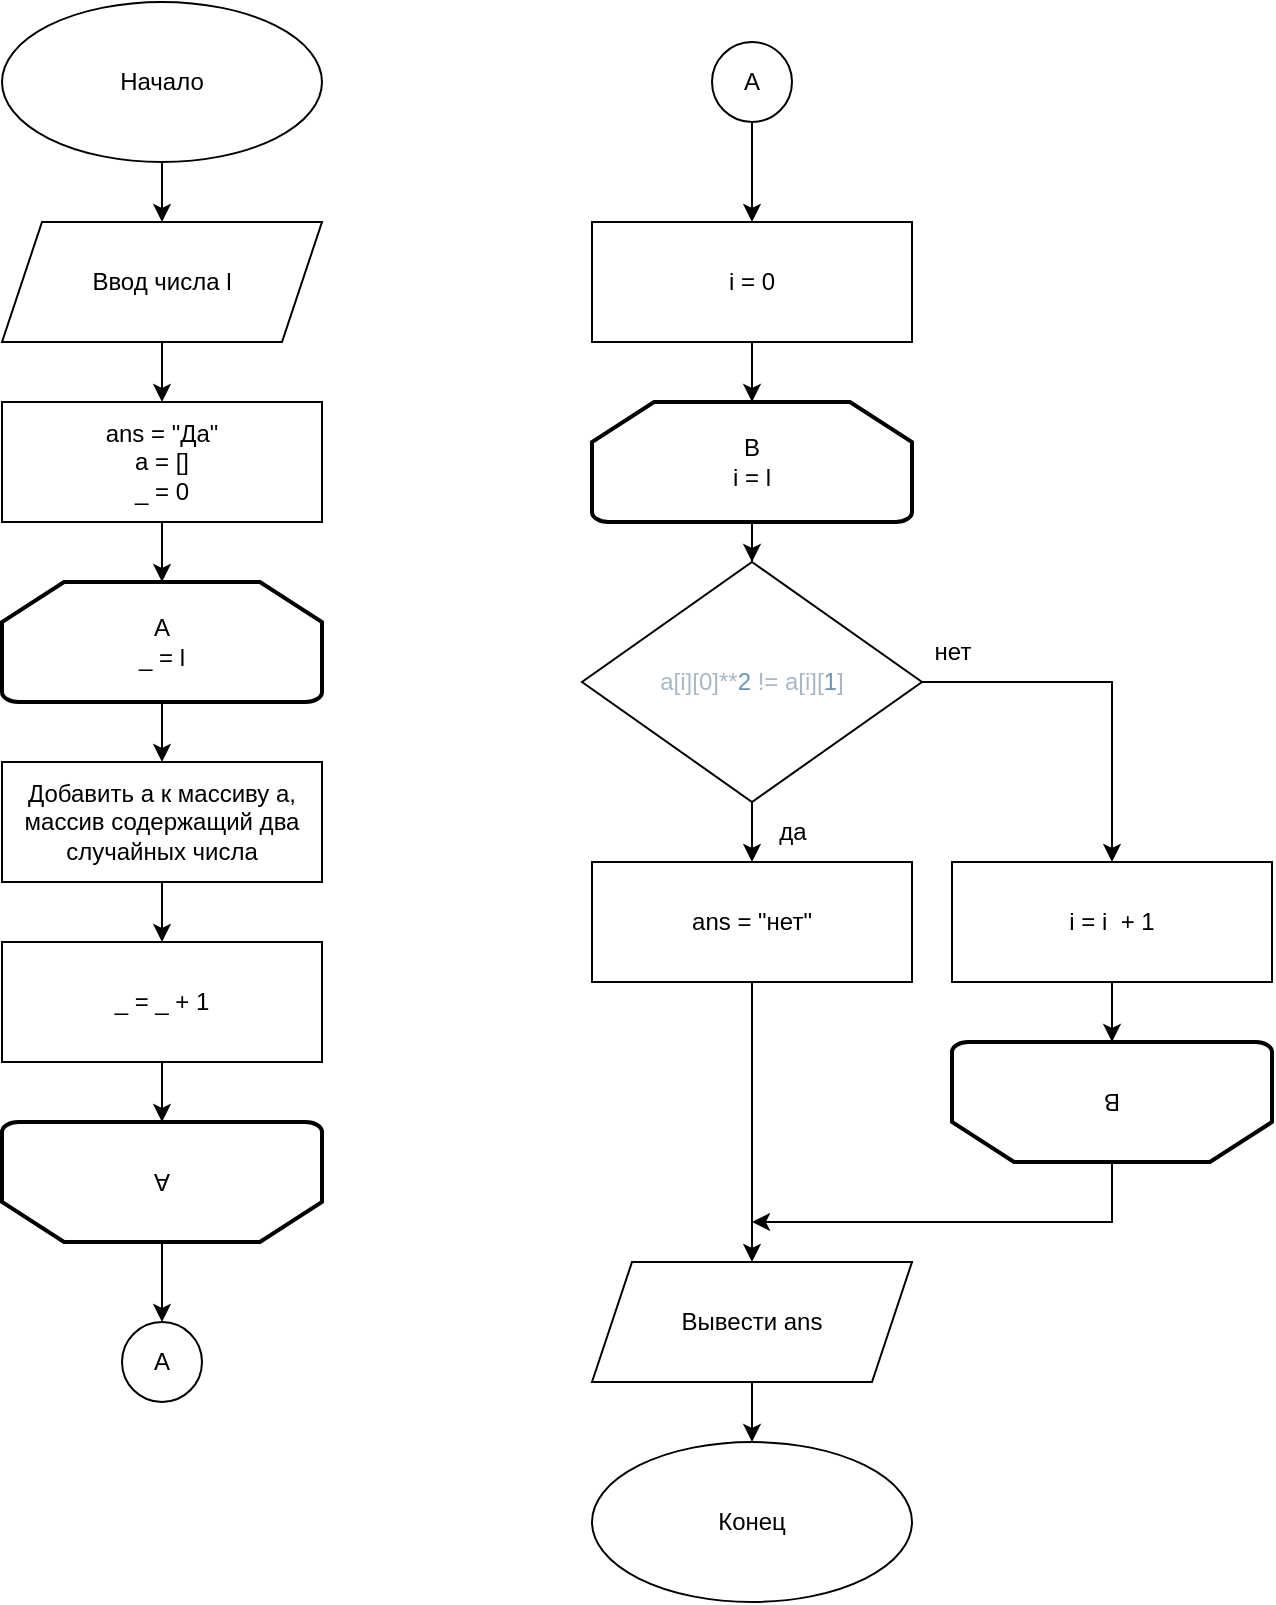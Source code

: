 <mxfile version="21.3.7" type="device">
  <diagram name="Страница 1" id="jMm3OSzJFQ6CWYU2M41e">
    <mxGraphModel dx="1529" dy="1964" grid="1" gridSize="10" guides="1" tooltips="1" connect="1" arrows="1" fold="1" page="1" pageScale="1" pageWidth="827" pageHeight="1169" math="0" shadow="0">
      <root>
        <mxCell id="0" />
        <mxCell id="1" parent="0" />
        <mxCell id="b9o_KJo7HM6FDjFHMv7R-28" style="edgeStyle=orthogonalEdgeStyle;rounded=0;orthogonalLoop=1;jettySize=auto;html=1;entryX=0.5;entryY=0;entryDx=0;entryDy=0;" edge="1" parent="1" source="b9o_KJo7HM6FDjFHMv7R-1" target="b9o_KJo7HM6FDjFHMv7R-27">
          <mxGeometry relative="1" as="geometry" />
        </mxCell>
        <mxCell id="b9o_KJo7HM6FDjFHMv7R-1" value="Начало" style="ellipse;whiteSpace=wrap;html=1;" vertex="1" parent="1">
          <mxGeometry x="240" y="-30" width="160" height="80" as="geometry" />
        </mxCell>
        <mxCell id="b9o_KJo7HM6FDjFHMv7R-9" style="edgeStyle=orthogonalEdgeStyle;rounded=0;orthogonalLoop=1;jettySize=auto;html=1;" edge="1" parent="1" source="b9o_KJo7HM6FDjFHMv7R-4" target="b9o_KJo7HM6FDjFHMv7R-6">
          <mxGeometry relative="1" as="geometry" />
        </mxCell>
        <mxCell id="b9o_KJo7HM6FDjFHMv7R-4" value="ans = &quot;Да&quot;&lt;br&gt;a = []&lt;br&gt;_ = 0" style="rounded=0;whiteSpace=wrap;html=1;" vertex="1" parent="1">
          <mxGeometry x="240" y="170" width="160" height="60" as="geometry" />
        </mxCell>
        <mxCell id="b9o_KJo7HM6FDjFHMv7R-8" style="edgeStyle=orthogonalEdgeStyle;rounded=0;orthogonalLoop=1;jettySize=auto;html=1;" edge="1" parent="1" source="b9o_KJo7HM6FDjFHMv7R-6" target="b9o_KJo7HM6FDjFHMv7R-7">
          <mxGeometry relative="1" as="geometry" />
        </mxCell>
        <mxCell id="b9o_KJo7HM6FDjFHMv7R-6" value="A&lt;br&gt;_ = l" style="strokeWidth=2;html=1;shape=mxgraph.flowchart.loop_limit;whiteSpace=wrap;" vertex="1" parent="1">
          <mxGeometry x="240" y="260" width="160" height="60" as="geometry" />
        </mxCell>
        <mxCell id="b9o_KJo7HM6FDjFHMv7R-13" style="edgeStyle=orthogonalEdgeStyle;rounded=0;orthogonalLoop=1;jettySize=auto;html=1;entryX=0.5;entryY=0;entryDx=0;entryDy=0;" edge="1" parent="1" source="b9o_KJo7HM6FDjFHMv7R-7" target="b9o_KJo7HM6FDjFHMv7R-12">
          <mxGeometry relative="1" as="geometry" />
        </mxCell>
        <mxCell id="b9o_KJo7HM6FDjFHMv7R-7" value="Добавить a к массиву а, массив содержащий два случайных числа" style="rounded=0;whiteSpace=wrap;html=1;" vertex="1" parent="1">
          <mxGeometry x="240" y="350" width="160" height="60" as="geometry" />
        </mxCell>
        <mxCell id="b9o_KJo7HM6FDjFHMv7R-40" style="edgeStyle=orthogonalEdgeStyle;rounded=0;orthogonalLoop=1;jettySize=auto;html=1;entryX=0.5;entryY=0;entryDx=0;entryDy=0;" edge="1" parent="1" source="b9o_KJo7HM6FDjFHMv7R-10" target="b9o_KJo7HM6FDjFHMv7R-39">
          <mxGeometry relative="1" as="geometry" />
        </mxCell>
        <mxCell id="b9o_KJo7HM6FDjFHMv7R-10" value="A" style="strokeWidth=2;html=1;shape=mxgraph.flowchart.loop_limit;whiteSpace=wrap;rotation=-180;" vertex="1" parent="1">
          <mxGeometry x="240" y="530" width="160" height="60" as="geometry" />
        </mxCell>
        <mxCell id="b9o_KJo7HM6FDjFHMv7R-14" style="edgeStyle=orthogonalEdgeStyle;rounded=0;orthogonalLoop=1;jettySize=auto;html=1;" edge="1" parent="1" source="b9o_KJo7HM6FDjFHMv7R-12" target="b9o_KJo7HM6FDjFHMv7R-10">
          <mxGeometry relative="1" as="geometry" />
        </mxCell>
        <mxCell id="b9o_KJo7HM6FDjFHMv7R-12" value="_ = _ + 1" style="rounded=0;whiteSpace=wrap;html=1;" vertex="1" parent="1">
          <mxGeometry x="240" y="440" width="160" height="60" as="geometry" />
        </mxCell>
        <mxCell id="b9o_KJo7HM6FDjFHMv7R-24" style="edgeStyle=orthogonalEdgeStyle;rounded=0;orthogonalLoop=1;jettySize=auto;html=1;entryX=0.5;entryY=0;entryDx=0;entryDy=0;entryPerimeter=0;" edge="1" parent="1" source="b9o_KJo7HM6FDjFHMv7R-15" target="b9o_KJo7HM6FDjFHMv7R-16">
          <mxGeometry relative="1" as="geometry" />
        </mxCell>
        <mxCell id="b9o_KJo7HM6FDjFHMv7R-15" value="i = 0" style="rounded=0;whiteSpace=wrap;html=1;" vertex="1" parent="1">
          <mxGeometry x="535" y="80" width="160" height="60" as="geometry" />
        </mxCell>
        <mxCell id="b9o_KJo7HM6FDjFHMv7R-25" style="edgeStyle=orthogonalEdgeStyle;rounded=0;orthogonalLoop=1;jettySize=auto;html=1;" edge="1" parent="1" source="b9o_KJo7HM6FDjFHMv7R-16" target="b9o_KJo7HM6FDjFHMv7R-17">
          <mxGeometry relative="1" as="geometry" />
        </mxCell>
        <mxCell id="b9o_KJo7HM6FDjFHMv7R-16" value="B&lt;br&gt;i = l" style="strokeWidth=2;html=1;shape=mxgraph.flowchart.loop_limit;whiteSpace=wrap;" vertex="1" parent="1">
          <mxGeometry x="535" y="170" width="160" height="60" as="geometry" />
        </mxCell>
        <mxCell id="b9o_KJo7HM6FDjFHMv7R-20" style="edgeStyle=orthogonalEdgeStyle;rounded=0;orthogonalLoop=1;jettySize=auto;html=1;" edge="1" parent="1" source="b9o_KJo7HM6FDjFHMv7R-17" target="b9o_KJo7HM6FDjFHMv7R-19">
          <mxGeometry relative="1" as="geometry" />
        </mxCell>
        <mxCell id="b9o_KJo7HM6FDjFHMv7R-21" style="edgeStyle=orthogonalEdgeStyle;rounded=0;orthogonalLoop=1;jettySize=auto;html=1;entryX=0.5;entryY=0;entryDx=0;entryDy=0;" edge="1" parent="1" source="b9o_KJo7HM6FDjFHMv7R-17" target="b9o_KJo7HM6FDjFHMv7R-18">
          <mxGeometry relative="1" as="geometry" />
        </mxCell>
        <mxCell id="b9o_KJo7HM6FDjFHMv7R-17" value="&lt;div style=&quot;color: rgb(169, 183, 198);&quot;&gt;&lt;span style=&quot;background-color: rgb(255, 255, 255);&quot;&gt;a[i][0]**&lt;span style=&quot;color: rgb(104, 151, 187);&quot;&gt;2 &lt;/span&gt;!= a[i][&lt;span style=&quot;color: rgb(104, 151, 187);&quot;&gt;1&lt;/span&gt;]&lt;/span&gt;&lt;/div&gt;" style="rhombus;whiteSpace=wrap;html=1;" vertex="1" parent="1">
          <mxGeometry x="530" y="250" width="170" height="120" as="geometry" />
        </mxCell>
        <mxCell id="b9o_KJo7HM6FDjFHMv7R-33" style="edgeStyle=orthogonalEdgeStyle;rounded=0;orthogonalLoop=1;jettySize=auto;html=1;entryX=0.5;entryY=0;entryDx=0;entryDy=0;" edge="1" parent="1" source="b9o_KJo7HM6FDjFHMv7R-18" target="b9o_KJo7HM6FDjFHMv7R-32">
          <mxGeometry relative="1" as="geometry" />
        </mxCell>
        <mxCell id="b9o_KJo7HM6FDjFHMv7R-18" value="ans = &quot;нет&quot;" style="rounded=0;whiteSpace=wrap;html=1;" vertex="1" parent="1">
          <mxGeometry x="535" y="400" width="160" height="60" as="geometry" />
        </mxCell>
        <mxCell id="b9o_KJo7HM6FDjFHMv7R-23" style="edgeStyle=orthogonalEdgeStyle;rounded=0;orthogonalLoop=1;jettySize=auto;html=1;entryX=0.5;entryY=1;entryDx=0;entryDy=0;entryPerimeter=0;" edge="1" parent="1" source="b9o_KJo7HM6FDjFHMv7R-19" target="b9o_KJo7HM6FDjFHMv7R-22">
          <mxGeometry relative="1" as="geometry" />
        </mxCell>
        <mxCell id="b9o_KJo7HM6FDjFHMv7R-19" value="i = i&amp;nbsp; + 1" style="rounded=0;whiteSpace=wrap;html=1;" vertex="1" parent="1">
          <mxGeometry x="715" y="400" width="160" height="60" as="geometry" />
        </mxCell>
        <mxCell id="b9o_KJo7HM6FDjFHMv7R-22" value="B" style="strokeWidth=2;html=1;shape=mxgraph.flowchart.loop_limit;whiteSpace=wrap;rotation=-180;" vertex="1" parent="1">
          <mxGeometry x="715" y="490" width="160" height="60" as="geometry" />
        </mxCell>
        <mxCell id="b9o_KJo7HM6FDjFHMv7R-29" style="edgeStyle=orthogonalEdgeStyle;rounded=0;orthogonalLoop=1;jettySize=auto;html=1;" edge="1" parent="1" source="b9o_KJo7HM6FDjFHMv7R-27" target="b9o_KJo7HM6FDjFHMv7R-4">
          <mxGeometry relative="1" as="geometry" />
        </mxCell>
        <mxCell id="b9o_KJo7HM6FDjFHMv7R-27" value="Ввод числа l" style="shape=parallelogram;perimeter=parallelogramPerimeter;whiteSpace=wrap;html=1;fixedSize=1;" vertex="1" parent="1">
          <mxGeometry x="240" y="80" width="160" height="60" as="geometry" />
        </mxCell>
        <mxCell id="b9o_KJo7HM6FDjFHMv7R-38" style="edgeStyle=orthogonalEdgeStyle;rounded=0;orthogonalLoop=1;jettySize=auto;html=1;entryX=0.5;entryY=0;entryDx=0;entryDy=0;" edge="1" parent="1" source="b9o_KJo7HM6FDjFHMv7R-32" target="b9o_KJo7HM6FDjFHMv7R-37">
          <mxGeometry relative="1" as="geometry" />
        </mxCell>
        <mxCell id="b9o_KJo7HM6FDjFHMv7R-32" value="Вывести ans" style="shape=parallelogram;perimeter=parallelogramPerimeter;whiteSpace=wrap;html=1;fixedSize=1;" vertex="1" parent="1">
          <mxGeometry x="535" y="600" width="160" height="60" as="geometry" />
        </mxCell>
        <mxCell id="b9o_KJo7HM6FDjFHMv7R-34" value="" style="endArrow=classic;html=1;rounded=0;exitX=0.5;exitY=0;exitDx=0;exitDy=0;exitPerimeter=0;" edge="1" parent="1" source="b9o_KJo7HM6FDjFHMv7R-22">
          <mxGeometry width="50" height="50" relative="1" as="geometry">
            <mxPoint x="655" y="670" as="sourcePoint" />
            <mxPoint x="615" y="580" as="targetPoint" />
            <Array as="points">
              <mxPoint x="795" y="580" />
            </Array>
          </mxGeometry>
        </mxCell>
        <mxCell id="b9o_KJo7HM6FDjFHMv7R-35" value="нет" style="text;html=1;align=center;verticalAlign=middle;resizable=0;points=[];autosize=1;strokeColor=none;fillColor=none;" vertex="1" parent="1">
          <mxGeometry x="695" y="280" width="40" height="30" as="geometry" />
        </mxCell>
        <mxCell id="b9o_KJo7HM6FDjFHMv7R-36" value="да" style="text;html=1;align=center;verticalAlign=middle;resizable=0;points=[];autosize=1;strokeColor=none;fillColor=none;" vertex="1" parent="1">
          <mxGeometry x="615" y="370" width="40" height="30" as="geometry" />
        </mxCell>
        <mxCell id="b9o_KJo7HM6FDjFHMv7R-37" value="Конец" style="ellipse;whiteSpace=wrap;html=1;" vertex="1" parent="1">
          <mxGeometry x="535" y="690" width="160" height="80" as="geometry" />
        </mxCell>
        <mxCell id="b9o_KJo7HM6FDjFHMv7R-39" value="A" style="ellipse;whiteSpace=wrap;html=1;" vertex="1" parent="1">
          <mxGeometry x="300" y="630" width="40" height="40" as="geometry" />
        </mxCell>
        <mxCell id="b9o_KJo7HM6FDjFHMv7R-42" style="edgeStyle=orthogonalEdgeStyle;rounded=0;orthogonalLoop=1;jettySize=auto;html=1;entryX=0.5;entryY=0;entryDx=0;entryDy=0;" edge="1" parent="1" source="b9o_KJo7HM6FDjFHMv7R-41" target="b9o_KJo7HM6FDjFHMv7R-15">
          <mxGeometry relative="1" as="geometry" />
        </mxCell>
        <mxCell id="b9o_KJo7HM6FDjFHMv7R-41" value="A" style="ellipse;whiteSpace=wrap;html=1;" vertex="1" parent="1">
          <mxGeometry x="595" y="-10" width="40" height="40" as="geometry" />
        </mxCell>
      </root>
    </mxGraphModel>
  </diagram>
</mxfile>
